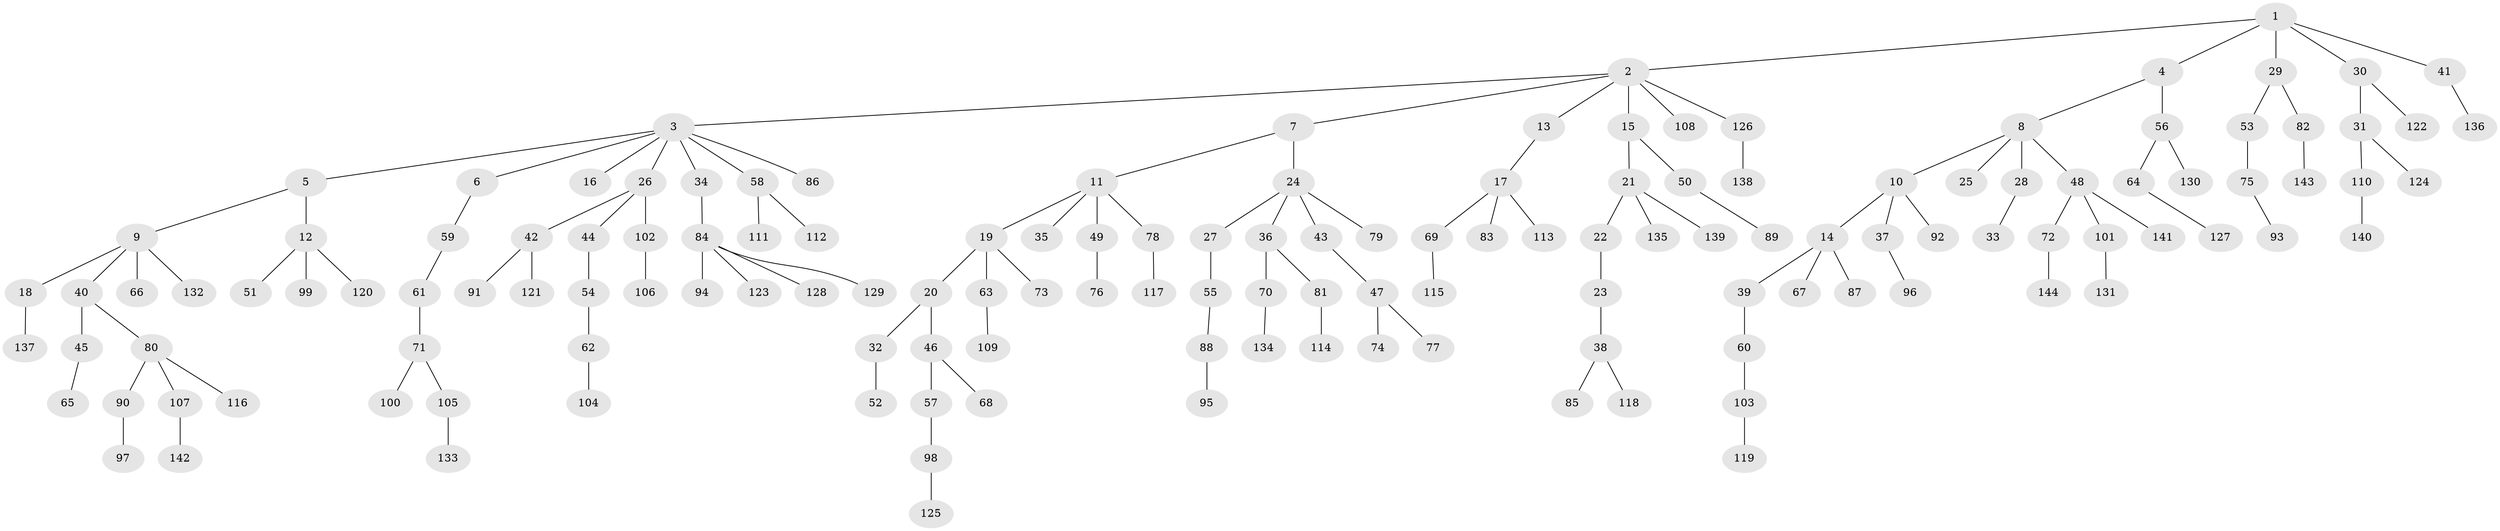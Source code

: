 // Generated by graph-tools (version 1.1) at 2025/26/03/09/25 03:26:23]
// undirected, 144 vertices, 143 edges
graph export_dot {
graph [start="1"]
  node [color=gray90,style=filled];
  1;
  2;
  3;
  4;
  5;
  6;
  7;
  8;
  9;
  10;
  11;
  12;
  13;
  14;
  15;
  16;
  17;
  18;
  19;
  20;
  21;
  22;
  23;
  24;
  25;
  26;
  27;
  28;
  29;
  30;
  31;
  32;
  33;
  34;
  35;
  36;
  37;
  38;
  39;
  40;
  41;
  42;
  43;
  44;
  45;
  46;
  47;
  48;
  49;
  50;
  51;
  52;
  53;
  54;
  55;
  56;
  57;
  58;
  59;
  60;
  61;
  62;
  63;
  64;
  65;
  66;
  67;
  68;
  69;
  70;
  71;
  72;
  73;
  74;
  75;
  76;
  77;
  78;
  79;
  80;
  81;
  82;
  83;
  84;
  85;
  86;
  87;
  88;
  89;
  90;
  91;
  92;
  93;
  94;
  95;
  96;
  97;
  98;
  99;
  100;
  101;
  102;
  103;
  104;
  105;
  106;
  107;
  108;
  109;
  110;
  111;
  112;
  113;
  114;
  115;
  116;
  117;
  118;
  119;
  120;
  121;
  122;
  123;
  124;
  125;
  126;
  127;
  128;
  129;
  130;
  131;
  132;
  133;
  134;
  135;
  136;
  137;
  138;
  139;
  140;
  141;
  142;
  143;
  144;
  1 -- 2;
  1 -- 4;
  1 -- 29;
  1 -- 30;
  1 -- 41;
  2 -- 3;
  2 -- 7;
  2 -- 13;
  2 -- 15;
  2 -- 108;
  2 -- 126;
  3 -- 5;
  3 -- 6;
  3 -- 16;
  3 -- 26;
  3 -- 34;
  3 -- 58;
  3 -- 86;
  4 -- 8;
  4 -- 56;
  5 -- 9;
  5 -- 12;
  6 -- 59;
  7 -- 11;
  7 -- 24;
  8 -- 10;
  8 -- 25;
  8 -- 28;
  8 -- 48;
  9 -- 18;
  9 -- 40;
  9 -- 66;
  9 -- 132;
  10 -- 14;
  10 -- 37;
  10 -- 92;
  11 -- 19;
  11 -- 35;
  11 -- 49;
  11 -- 78;
  12 -- 51;
  12 -- 99;
  12 -- 120;
  13 -- 17;
  14 -- 39;
  14 -- 67;
  14 -- 87;
  15 -- 21;
  15 -- 50;
  17 -- 69;
  17 -- 83;
  17 -- 113;
  18 -- 137;
  19 -- 20;
  19 -- 63;
  19 -- 73;
  20 -- 32;
  20 -- 46;
  21 -- 22;
  21 -- 135;
  21 -- 139;
  22 -- 23;
  23 -- 38;
  24 -- 27;
  24 -- 36;
  24 -- 43;
  24 -- 79;
  26 -- 42;
  26 -- 44;
  26 -- 102;
  27 -- 55;
  28 -- 33;
  29 -- 53;
  29 -- 82;
  30 -- 31;
  30 -- 122;
  31 -- 110;
  31 -- 124;
  32 -- 52;
  34 -- 84;
  36 -- 70;
  36 -- 81;
  37 -- 96;
  38 -- 85;
  38 -- 118;
  39 -- 60;
  40 -- 45;
  40 -- 80;
  41 -- 136;
  42 -- 91;
  42 -- 121;
  43 -- 47;
  44 -- 54;
  45 -- 65;
  46 -- 57;
  46 -- 68;
  47 -- 74;
  47 -- 77;
  48 -- 72;
  48 -- 101;
  48 -- 141;
  49 -- 76;
  50 -- 89;
  53 -- 75;
  54 -- 62;
  55 -- 88;
  56 -- 64;
  56 -- 130;
  57 -- 98;
  58 -- 111;
  58 -- 112;
  59 -- 61;
  60 -- 103;
  61 -- 71;
  62 -- 104;
  63 -- 109;
  64 -- 127;
  69 -- 115;
  70 -- 134;
  71 -- 100;
  71 -- 105;
  72 -- 144;
  75 -- 93;
  78 -- 117;
  80 -- 90;
  80 -- 107;
  80 -- 116;
  81 -- 114;
  82 -- 143;
  84 -- 94;
  84 -- 123;
  84 -- 128;
  84 -- 129;
  88 -- 95;
  90 -- 97;
  98 -- 125;
  101 -- 131;
  102 -- 106;
  103 -- 119;
  105 -- 133;
  107 -- 142;
  110 -- 140;
  126 -- 138;
}
